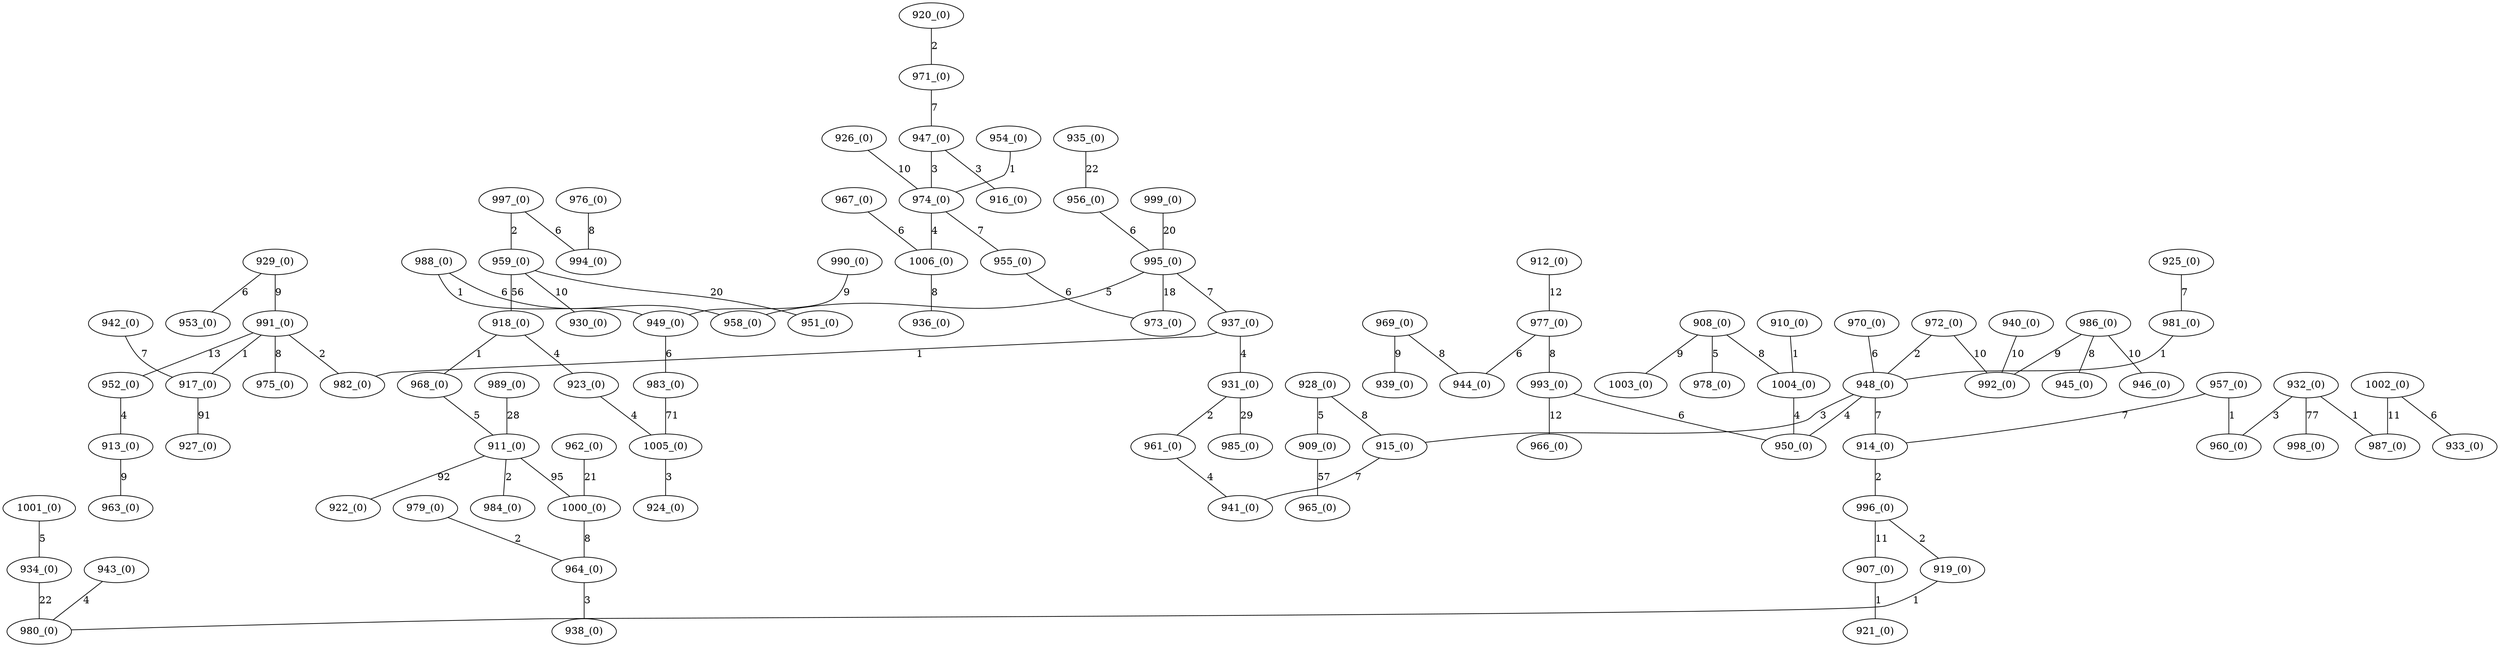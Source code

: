 graph {
    "907_(0)" [kruskal=82,weight=0,]
    "908_(0)" [kruskal=82,weight=0,]
    "909_(0)" [kruskal=82,weight=0,]
    "910_(0)" [kruskal=82,weight=0,]
    "911_(0)" [kruskal=82,weight=0,]
    "912_(0)" [kruskal=82,weight=0,]
    "913_(0)" [kruskal=82,weight=0,]
    "914_(0)" [kruskal=82,weight=0,]
    "915_(0)" [kruskal=82,weight=0,]
    "916_(0)" [kruskal=82,weight=0,]
    "917_(0)" [kruskal=82,weight=0,]
    "918_(0)" [kruskal=82,weight=0,]
    "919_(0)" [kruskal=82,weight=0,]
    "920_(0)" [kruskal=82,weight=0,]
    "921_(0)" [kruskal=82,weight=0,]
    "922_(0)" [kruskal=82,weight=0,]
    "923_(0)" [kruskal=82,weight=0,]
    "924_(0)" [kruskal=82,weight=0,]
    "925_(0)" [kruskal=82,weight=0,]
    "926_(0)" [kruskal=82,weight=0,]
    "927_(0)" [kruskal=82,weight=0,]
    "928_(0)" [kruskal=82,weight=0,]
    "929_(0)" [kruskal=82,weight=0,]
    "930_(0)" [kruskal=82,weight=0,]
    "931_(0)" [kruskal=82,weight=0,]
    "932_(0)" [kruskal=82,weight=0,]
    "933_(0)" [kruskal=82,weight=0,]
    "934_(0)" [kruskal=82,weight=0,]
    "935_(0)" [kruskal=82,weight=0,]
    "936_(0)" [kruskal=82,weight=0,]
    "937_(0)" [kruskal=82,weight=0,]
    "938_(0)" [kruskal=82,weight=0,]
    "939_(0)" [kruskal=82,weight=0,]
    "940_(0)" [kruskal=82,weight=0,]
    "941_(0)" [kruskal=82,weight=0,]
    "942_(0)" [kruskal=82,weight=0,]
    "943_(0)" [kruskal=82,weight=0,]
    "944_(0)" [kruskal=82,weight=0,]
    "945_(0)" [kruskal=82,weight=0,]
    "946_(0)" [kruskal=82,weight=0,]
    "947_(0)" [kruskal=82,weight=0,]
    "948_(0)" [kruskal=82,weight=0,]
    "949_(0)" [kruskal=82,weight=0,]
    "950_(0)" [kruskal=82,weight=0,]
    "951_(0)" [kruskal=82,weight=0,]
    "952_(0)" [kruskal=82,weight=0,]
    "953_(0)" [kruskal=82,weight=0,]
    "954_(0)" [kruskal=82,weight=0,]
    "955_(0)" [kruskal=82,weight=0,]
    "956_(0)" [kruskal=82,weight=0,]
    "957_(0)" [kruskal=82,weight=0,]
    "958_(0)" [kruskal=82,weight=0,]
    "959_(0)" [kruskal=82,weight=0,]
    "960_(0)" [kruskal=82,weight=0,]
    "961_(0)" [kruskal=82,weight=0,]
    "962_(0)" [kruskal=82,weight=0,]
    "963_(0)" [kruskal=82,weight=0,]
    "964_(0)" [kruskal=82,weight=0,]
    "965_(0)" [kruskal=82,weight=0,]
    "966_(0)" [kruskal=82,weight=0,]
    "967_(0)" [kruskal=82,weight=0,]
    "968_(0)" [kruskal=82,weight=0,]
    "969_(0)" [kruskal=82,weight=0,]
    "970_(0)" [kruskal=82,weight=0,]
    "971_(0)" [kruskal=82,weight=0,]
    "972_(0)" [kruskal=82,weight=0,]
    "973_(0)" [kruskal=82,weight=0,]
    "974_(0)" [kruskal=82,weight=0,]
    "975_(0)" [kruskal=82,weight=0,]
    "976_(0)" [kruskal=82,weight=0,]
    "977_(0)" [kruskal=82,weight=0,]
    "978_(0)" [kruskal=82,weight=0,]
    "979_(0)" [kruskal=82,weight=0,]
    "980_(0)" [kruskal=82,weight=0,]
    "981_(0)" [kruskal=82,weight=0,]
    "982_(0)" [kruskal=82,weight=0,]
    "983_(0)" [kruskal=82,weight=0,]
    "984_(0)" [kruskal=82,weight=0,]
    "985_(0)" [kruskal=82,weight=0,]
    "986_(0)" [kruskal=82,weight=0,]
    "987_(0)" [kruskal=82,weight=0,]
    "988_(0)" [kruskal=82,weight=0,]
    "989_(0)" [kruskal=82,weight=0,]
    "990_(0)" [kruskal=82,weight=0,]
    "991_(0)" [kruskal=82,weight=0,]
    "992_(0)" [kruskal=82,weight=0,]
    "993_(0)" [kruskal=82,weight=0,]
    "994_(0)" [kruskal=82,weight=0,]
    "995_(0)" [kruskal=82,weight=0,]
    "996_(0)" [kruskal=82,weight=0,]
    "997_(0)" [kruskal=82,weight=0,]
    "998_(0)" [kruskal=82,weight=0,]
    "999_(0)" [kruskal=82,weight=0,]
    "1000_(0)" [kruskal=82,weight=0,]
    "1001_(0)" [kruskal=82,weight=0,]
    "1002_(0)" [kruskal=82,weight=0,]
    "1003_(0)" [kruskal=82,weight=0,]
    "1004_(0)" [kruskal=82,weight=0,]
    "1005_(0)" [kruskal=82,weight=0,]
    "1006_(0)" [kruskal=82,weight=0,]
    "909_(0)" -- "965_(0)" [label=57, weight=57]
    "911_(0)" -- "922_(0)" [label=92, weight=92]
    "911_(0)" -- "1000_(0)" [label=95, weight=95]
    "917_(0)" -- "927_(0)" [label=91, weight=91]
    "931_(0)" -- "985_(0)" [label=29, weight=29]
    "932_(0)" -- "998_(0)" [label=77, weight=77]
    "934_(0)" -- "980_(0)" [label=22, weight=22]
    "959_(0)" -- "918_(0)" [label=56, weight=56]
    "983_(0)" -- "1005_(0)" [label=71, weight=71]
    "986_(0)" -- "945_(0)" [label=8, weight=8]
    "991_(0)" -- "952_(0)" [label=13, weight=13]
    "995_(0)" -- "973_(0)" [label=18, weight=18]
    "907_(0)" -- "921_(0)" [label=1, weight=1]
    "910_(0)" -- "1004_(0)" [label=1, weight=1]
    "918_(0)" -- "968_(0)" [label=1, weight=1]
    "919_(0)" -- "980_(0)" [label=1, weight=1]
    "932_(0)" -- "987_(0)" [label=1, weight=1]
    "937_(0)" -- "982_(0)" [label=1, weight=1]
    "954_(0)" -- "974_(0)" [label=1, weight=1]
    "957_(0)" -- "960_(0)" [label=1, weight=1]
    "981_(0)" -- "948_(0)" [label=1, weight=1]
    "988_(0)" -- "949_(0)" [label=1, weight=1]
    "991_(0)" -- "917_(0)" [label=1, weight=1]
    "911_(0)" -- "984_(0)" [label=2, weight=2]
    "914_(0)" -- "996_(0)" [label=2, weight=2]
    "920_(0)" -- "971_(0)" [label=2, weight=2]
    "931_(0)" -- "961_(0)" [label=2, weight=2]
    "972_(0)" -- "948_(0)" [label=2, weight=2]
    "979_(0)" -- "964_(0)" [label=2, weight=2]
    "991_(0)" -- "982_(0)" [label=2, weight=2]
    "996_(0)" -- "919_(0)" [label=2, weight=2]
    "997_(0)" -- "959_(0)" [label=2, weight=2]
    "932_(0)" -- "960_(0)" [label=3, weight=3]
    "947_(0)" -- "916_(0)" [label=3, weight=3]
    "947_(0)" -- "974_(0)" [label=3, weight=3]
    "948_(0)" -- "915_(0)" [label=3, weight=3]
    "964_(0)" -- "938_(0)" [label=3, weight=3]
    "1005_(0)" -- "924_(0)" [label=3, weight=3]
    "918_(0)" -- "923_(0)" [label=4, weight=4]
    "923_(0)" -- "1005_(0)" [label=4, weight=4]
    "937_(0)" -- "931_(0)" [label=4, weight=4]
    "943_(0)" -- "980_(0)" [label=4, weight=4]
    "948_(0)" -- "950_(0)" [label=4, weight=4]
    "952_(0)" -- "913_(0)" [label=4, weight=4]
    "961_(0)" -- "941_(0)" [label=4, weight=4]
    "974_(0)" -- "1006_(0)" [label=4, weight=4]
    "1004_(0)" -- "950_(0)" [label=4, weight=4]
    "908_(0)" -- "978_(0)" [label=5, weight=5]
    "928_(0)" -- "909_(0)" [label=5, weight=5]
    "968_(0)" -- "911_(0)" [label=5, weight=5]
    "995_(0)" -- "958_(0)" [label=5, weight=5]
    "1001_(0)" -- "934_(0)" [label=5, weight=5]
    "929_(0)" -- "953_(0)" [label=6, weight=6]
    "949_(0)" -- "983_(0)" [label=6, weight=6]
    "955_(0)" -- "973_(0)" [label=6, weight=6]
    "956_(0)" -- "995_(0)" [label=6, weight=6]
    "967_(0)" -- "1006_(0)" [label=6, weight=6]
    "970_(0)" -- "948_(0)" [label=6, weight=6]
    "977_(0)" -- "944_(0)" [label=6, weight=6]
    "988_(0)" -- "958_(0)" [label=6, weight=6]
    "993_(0)" -- "950_(0)" [label=6, weight=6]
    "997_(0)" -- "994_(0)" [label=6, weight=6]
    "1002_(0)" -- "933_(0)" [label=6, weight=6]
    "915_(0)" -- "941_(0)" [label=7, weight=7]
    "925_(0)" -- "981_(0)" [label=7, weight=7]
    "942_(0)" -- "917_(0)" [label=7, weight=7]
    "948_(0)" -- "914_(0)" [label=7, weight=7]
    "957_(0)" -- "914_(0)" [label=7, weight=7]
    "971_(0)" -- "947_(0)" [label=7, weight=7]
    "974_(0)" -- "955_(0)" [label=7, weight=7]
    "995_(0)" -- "937_(0)" [label=7, weight=7]
    "908_(0)" -- "1004_(0)" [label=8, weight=8]
    "928_(0)" -- "915_(0)" [label=8, weight=8]
    "969_(0)" -- "944_(0)" [label=8, weight=8]
    "976_(0)" -- "994_(0)" [label=8, weight=8]
    "977_(0)" -- "993_(0)" [label=8, weight=8]
    "991_(0)" -- "975_(0)" [label=8, weight=8]
    "1000_(0)" -- "964_(0)" [label=8, weight=8]
    "1006_(0)" -- "936_(0)" [label=8, weight=8]
    "908_(0)" -- "1003_(0)" [label=9, weight=9]
    "913_(0)" -- "963_(0)" [label=9, weight=9]
    "929_(0)" -- "991_(0)" [label=9, weight=9]
    "969_(0)" -- "939_(0)" [label=9, weight=9]
    "986_(0)" -- "992_(0)" [label=9, weight=9]
    "990_(0)" -- "949_(0)" [label=9, weight=9]
    "926_(0)" -- "974_(0)" [label=10, weight=10]
    "940_(0)" -- "992_(0)" [label=10, weight=10]
    "959_(0)" -- "930_(0)" [label=10, weight=10]
    "972_(0)" -- "992_(0)" [label=10, weight=10]
    "986_(0)" -- "946_(0)" [label=10, weight=10]
    "996_(0)" -- "907_(0)" [label=11, weight=11]
    "1002_(0)" -- "987_(0)" [label=11, weight=11]
    "912_(0)" -- "977_(0)" [label=12, weight=12]
    "993_(0)" -- "966_(0)" [label=12, weight=12]
    "959_(0)" -- "951_(0)" [label=20, weight=20]
    "999_(0)" -- "995_(0)" [label=20, weight=20]
    "962_(0)" -- "1000_(0)" [label=21, weight=21]
    "935_(0)" -- "956_(0)" [label=22, weight=22]
    "989_(0)" -- "911_(0)" [label=28, weight=28]
}
